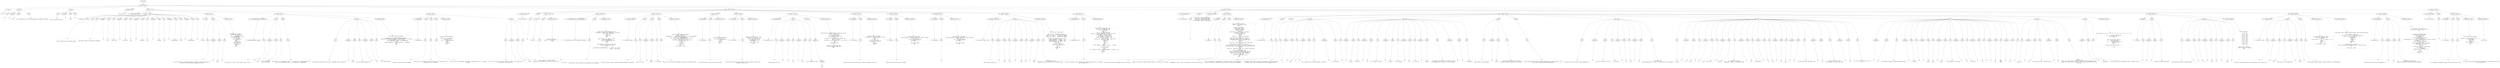 digraph lpegNode {

node [fontname=Helvetica]
edge [style=dashed]

doc_0 [label="doc - 611"]


doc_0 -> { section_1}
{rank=same; section_1}

section_1 [label="section: 1-566"]


// END RANK doc_0

section_1 -> { header_2 prose_3 prose_4 codeblock_5 section_6 section_7 section_8 section_9}
{rank=same; header_2 prose_3 prose_4 codeblock_5 section_6 section_7 section_8 section_9}

header_2 [label="1 : Core"]

prose_3 [label="prose"]

prose_4 [label="prose"]

codeblock_5 [label="code block 8-10"]

section_6 [label="section: 13-67"]

section_7 [label="section: 95-300"]

section_8 [label="section: 338-528"]

section_9 [label="section: 567-569"]


// END RANK section_1

header_2 -> leaf_10
leaf_10  [color=Gray,shape=rectangle,fontname=Inconsolata,label="* Core"]
// END RANK header_2

prose_3 -> { raw_11 prespace_12 literal_13 raw_14}
{rank=same; raw_11 prespace_12 literal_13 raw_14}

raw_11 [label="raw"]

prespace_12 [label="prespace"]

literal_13 [label="literal"]

raw_14 [label="raw"]


// END RANK prose_3

raw_11 -> leaf_15
leaf_15  [color=Gray,shape=rectangle,fontname=Inconsolata,label="
"]
// END RANK raw_11

prespace_12 -> leaf_16
leaf_16  [color=Gray,shape=rectangle,fontname=Inconsolata,label=""]
// END RANK prespace_12

literal_13 -> leaf_17
leaf_17  [color=Gray,shape=rectangle,fontname=Inconsolata,label="core"]
// END RANK literal_13

raw_14 -> leaf_18
leaf_18  [color=Gray,shape=rectangle,fontname=Inconsolata,label=" is for tampering with the global namespace and standard libraries.
"]
// END RANK raw_14

prose_4 -> { raw_19 prespace_20 literal_21 raw_22}
{rank=same; raw_19 prespace_20 literal_21 raw_22}

raw_19 [label="raw"]

prespace_20 [label="prespace"]

literal_21 [label="literal"]

raw_22 [label="raw"]


// END RANK prose_4

raw_19 -> leaf_23
leaf_23  [color=Gray,shape=rectangle,fontname=Inconsolata,label="
It will eventually land in"]
// END RANK raw_19

prespace_20 -> leaf_24
leaf_24  [color=Gray,shape=rectangle,fontname=Inconsolata,label=" "]
// END RANK prespace_20

literal_21 -> leaf_25
leaf_25  [color=Gray,shape=rectangle,fontname=Inconsolata,label="pylon"]
// END RANK literal_21

raw_22 -> leaf_26
leaf_26  [color=Gray,shape=rectangle,fontname=Inconsolata,label=".
"]
// END RANK raw_22

codeblock_5 -> leaf_27
leaf_27  [color=Gray,shape=rectangle,fontname=Inconsolata,label="local core = {}"]
// END RANK codeblock_5

section_6 -> { header_28 prose_29 prose_30 section_31 section_32 section_33}
{rank=same; header_28 prose_29 prose_30 section_31 section_32 section_33}

header_28 [label="2 : Meta Object Protocol"]

prose_29 [label="prose"]

prose_30 [label="prose"]

section_31 [label="section: 20-43"]

section_32 [label="section: 44-67"]

section_33 [label="section: 68-94"]


// END RANK section_6

header_28 -> leaf_34
leaf_34  [color=Gray,shape=rectangle,fontname=Inconsolata,label="** Meta Object Protocol"]
// END RANK header_28

prose_29 -> { raw_35}
{rank=same; raw_35}

raw_35 [label="raw"]


// END RANK prose_29

raw_35 -> leaf_36
leaf_36  [color=Gray,shape=rectangle,fontname=Inconsolata,label="

This is where we start to design Cluster.
"]
// END RANK raw_35

prose_30 -> { raw_37 prespace_38 literal_39 raw_40 prespace_41 literal_42 raw_43 prespace_44 literal_45 raw_46 prespace_47 literal_48 raw_49 prespace_50 literal_51 raw_52 prespace_53 literal_54 raw_55}
{rank=same; raw_37 prespace_38 literal_39 raw_40 prespace_41 literal_42 raw_43 prespace_44 literal_45 raw_46 prespace_47 literal_48 raw_49 prespace_50 literal_51 raw_52 prespace_53 literal_54 raw_55}

raw_37 [label="raw"]

prespace_38 [label="prespace"]

literal_39 [label="literal"]

raw_40 [label="raw"]

prespace_41 [label="prespace"]

literal_42 [label="literal"]

raw_43 [label="raw"]

prespace_44 [label="prespace"]

literal_45 [label="literal"]

raw_46 [label="raw"]

prespace_47 [label="prespace"]

literal_48 [label="literal"]

raw_49 [label="raw"]

prespace_50 [label="prespace"]

literal_51 [label="literal"]

raw_52 [label="raw"]

prespace_53 [label="prespace"]

literal_54 [label="literal"]

raw_55 [label="raw"]


// END RANK prose_30

raw_37 -> leaf_56
leaf_56  [color=Gray,shape=rectangle,fontname=Inconsolata,label="
We shorten a few of the common Lua keywords:"]
// END RANK raw_37

prespace_38 -> leaf_57
leaf_57  [color=Gray,shape=rectangle,fontname=Inconsolata,label=" "]
// END RANK prespace_38

literal_39 -> leaf_58
leaf_58  [color=Gray,shape=rectangle,fontname=Inconsolata,label="coro"]
// END RANK literal_39

raw_40 -> leaf_59
leaf_59  [color=Gray,shape=rectangle,fontname=Inconsolata,label=" rather than"]
// END RANK raw_40

prespace_41 -> leaf_60
leaf_60  [color=Gray,shape=rectangle,fontname=Inconsolata,label=" "]
// END RANK prespace_41

literal_42 -> leaf_61
leaf_61  [color=Gray,shape=rectangle,fontname=Inconsolata,label="coroutine"]
// END RANK literal_42

raw_43 -> leaf_62
leaf_62  [color=Gray,shape=rectangle,fontname=Inconsolata,label=",
and"]
// END RANK raw_43

prespace_44 -> leaf_63
leaf_63  [color=Gray,shape=rectangle,fontname=Inconsolata,label=" "]
// END RANK prespace_44

literal_45 -> leaf_64
leaf_64  [color=Gray,shape=rectangle,fontname=Inconsolata,label="getmeta"]
// END RANK literal_45

raw_46 -> leaf_65
leaf_65  [color=Gray,shape=rectangle,fontname=Inconsolata,label=" and"]
// END RANK raw_46

prespace_47 -> leaf_66
leaf_66  [color=Gray,shape=rectangle,fontname=Inconsolata,label=" "]
// END RANK prespace_47

literal_48 -> leaf_67
leaf_67  [color=Gray,shape=rectangle,fontname=Inconsolata,label="setmeta"]
// END RANK literal_48

raw_49 -> leaf_68
leaf_68  [color=Gray,shape=rectangle,fontname=Inconsolata,label=" over"]
// END RANK raw_49

prespace_50 -> leaf_69
leaf_69  [color=Gray,shape=rectangle,fontname=Inconsolata,label=" "]
// END RANK prespace_50

literal_51 -> leaf_70
leaf_70  [color=Gray,shape=rectangle,fontname=Inconsolata,label="getmetatable"]
// END RANK literal_51

raw_52 -> leaf_71
leaf_71  [color=Gray,shape=rectangle,fontname=Inconsolata,label=" and"]
// END RANK raw_52

prespace_53 -> leaf_72
leaf_72  [color=Gray,shape=rectangle,fontname=Inconsolata,label=" "]
// END RANK prespace_53

literal_54 -> leaf_73
leaf_73  [color=Gray,shape=rectangle,fontname=Inconsolata,label="setmetatable"]
// END RANK literal_54

raw_55 -> leaf_74
leaf_74  [color=Gray,shape=rectangle,fontname=Inconsolata,label=".
"]
// END RANK raw_55

section_31 -> { header_75 prose_76 codeblock_77}
{rank=same; header_75 prose_76 codeblock_77}

header_75 [label="3 : meta"]

prose_76 [label="prose"]

codeblock_77 [label="code block 25-41"]


// END RANK section_31

header_75 -> leaf_78
leaf_78  [color=Gray,shape=rectangle,fontname=Inconsolata,label="*** meta"]
// END RANK header_75

prose_76 -> { raw_79 prespace_80 literal_81 raw_82}
{rank=same; raw_79 prespace_80 literal_81 raw_82}

raw_79 [label="raw"]

prespace_80 [label="prespace"]

literal_81 [label="literal"]

raw_82 [label="raw"]


// END RANK prose_76

raw_79 -> leaf_83
leaf_83  [color=Gray,shape=rectangle,fontname=Inconsolata,label="

In my code there is a repeated pattern of use that is basic enough that I'm
entering it into the global namespace as simple"]
// END RANK raw_79

prespace_80 -> leaf_84
leaf_84  [color=Gray,shape=rectangle,fontname=Inconsolata,label=" "]
// END RANK prespace_80

literal_81 -> leaf_85
leaf_85  [color=Gray,shape=rectangle,fontname=Inconsolata,label="meta"]
// END RANK literal_81

raw_82 -> leaf_86
leaf_86  [color=Gray,shape=rectangle,fontname=Inconsolata,label=".
"]
// END RANK raw_82

codeblock_77 -> leaf_87
leaf_87  [color=Gray,shape=rectangle,fontname=Inconsolata,label="function core.meta(MT)
   if MT and MT.__index then
      -- inherit
      return setmetatable({}, MT)
   elseif MT then
      -- decorate
      MT.__index = MT
      return MT
   else
      -- new metatable
      local _M = {}
      _M.__index = _M
      return _M
   end
end"]
// END RANK codeblock_77

section_32 -> { header_88 prose_89 prose_90 prose_91 codeblock_92}
{rank=same; header_88 prose_89 prose_90 prose_91 codeblock_92}

header_88 [label="3 : hasmetamethod(tab, mmethod)"]

prose_89 [label="prose"]

prose_90 [label="prose"]

prose_91 [label="prose"]

codeblock_92 [label="code block 55-66"]


// END RANK section_32

header_88 -> leaf_93
leaf_93  [color=Gray,shape=rectangle,fontname=Inconsolata,label="*** hasmetamethod(tab, mmethod)"]
// END RANK header_88

prose_89 -> { raw_94 prespace_95 literal_96 raw_97}
{rank=same; raw_94 prespace_95 literal_96 raw_97}

raw_94 [label="raw"]

prespace_95 [label="prespace"]

literal_96 [label="literal"]

raw_97 [label="raw"]


// END RANK prose_89

raw_94 -> leaf_98
leaf_98  [color=Gray,shape=rectangle,fontname=Inconsolata,label="

The function of this is clear: given a table, return"]
// END RANK raw_94

prespace_95 -> leaf_99
leaf_99  [color=Gray,shape=rectangle,fontname=Inconsolata,label=" "]
// END RANK prespace_95

literal_96 -> leaf_100
leaf_100  [color=Gray,shape=rectangle,fontname=Inconsolata,label="true"]
// END RANK literal_96

raw_97 -> leaf_101
leaf_101  [color=Gray,shape=rectangle,fontname=Inconsolata,label=" if it can receive
a given metamethod.
"]
// END RANK raw_97

prose_90 -> { raw_102}
{rank=same; raw_102}

raw_102 [label="raw"]


// END RANK prose_90

raw_102 -> leaf_103
leaf_103  [color=Gray,shape=rectangle,fontname=Inconsolata,label="
The question is, how magical to make it. I'm going with \"slightly magical\" for
now.  You can leave off the \"__\" in checking for a metamethod.
"]
// END RANK raw_102

prose_91 -> { raw_104 prespace_105 literal_106 raw_107 prespace_108 literal_109 raw_110}
{rank=same; raw_104 prespace_105 literal_106 raw_107 prespace_108 literal_109 raw_110}

raw_104 [label="raw"]

prespace_105 [label="prespace"]

literal_106 [label="literal"]

raw_107 [label="raw"]

prespace_108 [label="prespace"]

literal_109 [label="literal"]

raw_110 [label="raw"]


// END RANK prose_91

raw_104 -> leaf_111
leaf_111  [color=Gray,shape=rectangle,fontname=Inconsolata,label="
A successful lookup returns the result, presumable truthy, otherwise"]
// END RANK raw_104

prespace_105 -> leaf_112
leaf_112  [color=Gray,shape=rectangle,fontname=Inconsolata,label=" "]
// END RANK prespace_105

literal_106 -> leaf_113
leaf_113  [color=Gray,shape=rectangle,fontname=Inconsolata,label="false"]
// END RANK literal_106

raw_107 -> leaf_114
leaf_114  [color=Gray,shape=rectangle,fontname=Inconsolata,label="
for a non-table argument and"]
// END RANK raw_107

prespace_108 -> leaf_115
leaf_115  [color=Gray,shape=rectangle,fontname=Inconsolata,label=" "]
// END RANK prespace_108

literal_109 -> leaf_116
leaf_116  [color=Gray,shape=rectangle,fontname=Inconsolata,label="nil"]
// END RANK literal_109

raw_110 -> leaf_117
leaf_117  [color=Gray,shape=rectangle,fontname=Inconsolata,label=" for a failed lookup.
"]
// END RANK raw_110

codeblock_92 -> leaf_118
leaf_118  [color=Gray,shape=rectangle,fontname=Inconsolata,label="local sub = assert(string.sub)

function core.hasmetamethod(tab, mmethod)
   assert(type(mmethod) == \"string\", \"metamethod must be a string\")
   if sub(mmethod,1,2) == \"__\" then
      return type(tab) == \"table\" and tab[mmethod]
   else
      return type(tab) == \"table\" and tab[\"__\" ..mmethod]
   end
end"]
// END RANK codeblock_92

section_33 -> { header_119 prose_120 prose_121 prose_122 codeblock_123 prose_124}
{rank=same; header_119 prose_120 prose_121 prose_122 codeblock_123 prose_124}

header_119 [label="3 : endow(Meta)"]

prose_120 [label="prose"]

prose_121 [label="prose"]

prose_122 [label="prose"]

codeblock_123 [label="code block 78-88"]

prose_124 [label="prose"]


// END RANK section_33

header_119 -> leaf_125
leaf_125  [color=Gray,shape=rectangle,fontname=Inconsolata,label="*** endow(Meta)"]
// END RANK header_119

prose_120 -> { raw_126}
{rank=same; raw_126}

raw_126 [label="raw"]


// END RANK prose_120

raw_126 -> leaf_127
leaf_127  [color=Gray,shape=rectangle,fontname=Inconsolata,label="

Performs a thick copy of the metatable.
"]
// END RANK raw_126

prose_121 -> { raw_128}
{rank=same; raw_128}

raw_128 [label="raw"]


// END RANK prose_121

raw_128 -> leaf_129
leaf_129  [color=Gray,shape=rectangle,fontname=Inconsolata,label="
Because this will include __index and the like, this folds an level of
indirection out of inheritance.
"]
// END RANK raw_128

prose_122 -> { raw_130}
{rank=same; raw_130}

raw_130 [label="raw"]


// END RANK prose_122

raw_130 -> leaf_131
leaf_131  [color=Gray,shape=rectangle,fontname=Inconsolata,label="
I plan to use this with Nodes when I make a single base class for a complex
Grammar.
"]
// END RANK raw_130

codeblock_123 -> leaf_132
leaf_132  [color=Gray,shape=rectangle,fontname=Inconsolata,label="local pairs = assert(pairs)

function core.endow(Meta)
   local MC = {}
   for k, v in pairs(Meta) do
      MC[k] = v
   end
   return MC
end"]
// END RANK codeblock_123

prose_124 -> { raw_133 prespace_134 literal_135 raw_136}
{rank=same; raw_133 prespace_134 literal_135 raw_136}

raw_133 [label="raw"]

prespace_134 [label="prespace"]

literal_135 [label="literal"]

raw_136 [label="raw"]


// END RANK prose_124

raw_133 -> leaf_137
leaf_137  [color=Gray,shape=rectangle,fontname=Inconsolata,label="
That's just a shallow clone, the subtlety is that if the __index was a
self-table, it now points to"]
// END RANK raw_133

prespace_134 -> leaf_138
leaf_138  [color=Gray,shape=rectangle,fontname=Inconsolata,label=" "]
// END RANK prespace_134

literal_135 -> leaf_139
leaf_139  [color=Gray,shape=rectangle,fontname=Inconsolata,label="Meta"]
// END RANK literal_135

raw_136 -> leaf_140
leaf_140  [color=Gray,shape=rectangle,fontname=Inconsolata,label=", while if Meta was created through
endowment or inheritance it's now out of the picture.

"]
// END RANK raw_136

section_7 -> { header_141 prose_142 section_143 section_144 section_145 section_146 section_147 section_148 section_149 section_150 section_151 section_152 section_153}
{rank=same; header_141 prose_142 section_143 section_144 section_145 section_146 section_147 section_148 section_149 section_150 section_151 section_152 section_153}

header_141 [label="2 : Table extensions"]

prose_142 [label="prose"]

section_143 [label="section: 97-107"]

section_144 [label="section: 108-136"]

section_145 [label="section: 137-162"]

section_146 [label="section: 163-177"]

section_147 [label="section: 178-194"]

section_148 [label="section: 195-223"]

section_149 [label="section: 224-241"]

section_150 [label="section: 242-258"]

section_151 [label="section: 259-273"]

section_152 [label="section: 274-300"]

section_153 [label="section: 301-337"]


// END RANK section_7

header_141 -> leaf_154
leaf_154  [color=Gray,shape=rectangle,fontname=Inconsolata,label="** Table extensions"]
// END RANK header_141

prose_142 -> { raw_155}
{rank=same; raw_155}

raw_155 [label="raw"]


// END RANK prose_142

raw_155 -> leaf_156
leaf_156  [color=Gray,shape=rectangle,fontname=Inconsolata,label="
"]
// END RANK raw_155

section_143 -> { header_157 prose_158 codeblock_159}
{rank=same; header_157 prose_158 codeblock_159}

header_157 [label="3 : pack(...)"]

prose_158 [label="prose"]

codeblock_159 [label="code block 101-105"]


// END RANK section_143

header_157 -> leaf_160
leaf_160  [color=Gray,shape=rectangle,fontname=Inconsolata,label="*** pack(...)"]
// END RANK header_157

prose_158 -> { raw_161}
{rank=same; raw_161}

raw_161 [label="raw"]


// END RANK prose_158

raw_161 -> leaf_162
leaf_162  [color=Gray,shape=rectangle,fontname=Inconsolata,label="

A 5.2 shim.
"]
// END RANK raw_161

codeblock_159 -> leaf_163
leaf_163  [color=Gray,shape=rectangle,fontname=Inconsolata,label="function core.pack(...)
   return { n = select('#', ...), ... }
end"]
// END RANK codeblock_159

section_144 -> { header_164 prose_165 codeblock_166}
{rank=same; header_164 prose_165 codeblock_166}

header_164 [label="3 : hasfield(field, tab) & hasfield.field(tab)"]

prose_165 [label="prose"]

codeblock_166 [label="code block 113-134"]


// END RANK section_144

header_164 -> leaf_167
leaf_167  [color=Gray,shape=rectangle,fontname=Inconsolata,label="*** hasfield(field, tab) & hasfield.field(tab)"]
// END RANK header_164

prose_165 -> { raw_168}
{rank=same; raw_168}

raw_168 [label="raw"]


// END RANK prose_165

raw_168 -> leaf_169
leaf_169  [color=Gray,shape=rectangle,fontname=Inconsolata,label="


A nicety which can be used both for predication and assignment.
"]
// END RANK raw_168

codeblock_166 -> leaf_170
leaf_170  [color=Gray,shape=rectangle,fontname=Inconsolata,label="local function _hasfield(field, tab)
   if type(tab) == \"table\" and tab[field] ~= nil then
      return true, tab[field]
   else
      return false
   end
end

local function _hf__index(_, field)
   return function(tab)
      return _hasfield(field, tab)
   end
end

local function _hf__call(_, field, tab)
   return _hasfield(field, tab)
end

core.hasfield = setmetatable({}, { __index = _hf__index,
                                   __call  = _hf__call })"]
// END RANK codeblock_166

section_145 -> { header_171 prose_172 prose_173 prose_174 codeblock_175}
{rank=same; header_171 prose_172 prose_173 prose_174 codeblock_175}

header_171 [label="3 : clone(tab, depth)"]

prose_172 [label="prose"]

prose_173 [label="prose"]

prose_174 [label="prose"]

codeblock_175 [label="code block 145-160"]


// END RANK section_145

header_171 -> leaf_176
leaf_176  [color=Gray,shape=rectangle,fontname=Inconsolata,label="*** clone(tab, depth)"]
// END RANK header_171

prose_172 -> { raw_177}
{rank=same; raw_177}

raw_177 [label="raw"]


// END RANK prose_172

raw_177 -> leaf_178
leaf_178  [color=Gray,shape=rectangle,fontname=Inconsolata,label="

Performs a shallow clone of table, attaching metatable if available.
"]
// END RANK raw_177

prose_173 -> { raw_179 prespace_180 literal_181 raw_182}
{rank=same; raw_179 prespace_180 literal_181 raw_182}

raw_179 [label="raw"]

prespace_180 [label="prespace"]

literal_181 [label="literal"]

raw_182 [label="raw"]


// END RANK prose_173

raw_179 -> leaf_183
leaf_183  [color=Gray,shape=rectangle,fontname=Inconsolata,label="
Will recurse to"]
// END RANK raw_179

prespace_180 -> leaf_184
leaf_184  [color=Gray,shape=rectangle,fontname=Inconsolata,label=" "]
// END RANK prespace_180

literal_181 -> leaf_185
leaf_185  [color=Gray,shape=rectangle,fontname=Inconsolata,label="depth"]
// END RANK literal_181

raw_182 -> leaf_186
leaf_186  [color=Gray,shape=rectangle,fontname=Inconsolata,label=" if provided.
"]
// END RANK raw_182

prose_174 -> { raw_187}
{rank=same; raw_187}

raw_187 [label="raw"]


// END RANK prose_174

raw_187 -> leaf_188
leaf_188  [color=Gray,shape=rectangle,fontname=Inconsolata,label="
This will unroll circular references, which may not be what you want.
"]
// END RANK raw_187

codeblock_175 -> leaf_189
leaf_189  [color=Gray,shape=rectangle,fontname=Inconsolata,label="local function _clone(tab, depth)
   depth = depth or 1
   assert(depth > 0, \"depth must be positive \" .. tostring(depth))
   local _M = getmetatable(tab)
   local clone = _M and setmetatable({}, _M) or {}
   for k,v in pairs(tab) do
      if depth > 1 and type(v) == \"table\" then
        v = _clone(v, depth - 1)
      end
      clone[k] = v
   end
   return clone
end
core.clone = _clone"]
// END RANK codeblock_175

section_146 -> { header_190 prose_191 codeblock_192}
{rank=same; header_190 prose_191 codeblock_192}

header_190 [label="3 : arrayof(tab)"]

prose_191 [label="prose"]

codeblock_192 [label="code block 167-175"]


// END RANK section_146

header_190 -> leaf_193
leaf_193  [color=Gray,shape=rectangle,fontname=Inconsolata,label="*** arrayof(tab)"]
// END RANK header_190

prose_191 -> { raw_194}
{rank=same; raw_194}

raw_194 [label="raw"]


// END RANK prose_191

raw_194 -> leaf_195
leaf_195  [color=Gray,shape=rectangle,fontname=Inconsolata,label="

Clones and returns the array portion of a table.
"]
// END RANK raw_194

codeblock_192 -> leaf_196
leaf_196  [color=Gray,shape=rectangle,fontname=Inconsolata,label="function core.arrayof(tab)
   local arr = {}
   for i,v in ipairs(tab) do
      arr[i] = v
   end
   return arr
end"]
// END RANK codeblock_192

section_147 -> { header_197 prose_198 codeblock_199}
{rank=same; header_197 prose_198 codeblock_199}

header_197 [label="3 : collect(iter, ...)"]

prose_198 [label="prose"]

codeblock_199 [label="code block 183-192"]


// END RANK section_147

header_197 -> leaf_200
leaf_200  [color=Gray,shape=rectangle,fontname=Inconsolata,label="*** collect(iter, ...)"]
// END RANK header_197

prose_198 -> { raw_201}
{rank=same; raw_201}

raw_201 [label="raw"]


// END RANK prose_198

raw_201 -> leaf_202
leaf_202  [color=Gray,shape=rectangle,fontname=Inconsolata,label="

  Collects and returns up to two tables of values, given an iterator and
arguments to pass to it.
"]
// END RANK raw_201

codeblock_199 -> leaf_203
leaf_203  [color=Gray,shape=rectangle,fontname=Inconsolata,label="function core.collect(iter, tab)
   local k_tab, v_tab = {}, {}
   for k, v in iter(tab) do
      k_tab[#k_tab + 1] = k
      v_tab[#v_tab + 1] = v
   end
   return k_tab, v_tab
end"]
// END RANK codeblock_199

section_148 -> { header_204 prose_205 structure_206 codeblock_207}
{rank=same; header_204 prose_205 structure_206 codeblock_207}

header_204 [label="3 : select(tab, key)"]

prose_205 [label="prose"]

structure_206 [label="structure"]

codeblock_207 [label="code block 203-221"]


// END RANK section_148

header_204 -> leaf_208
leaf_208  [color=Gray,shape=rectangle,fontname=Inconsolata,label="*** select(tab, key)"]
// END RANK header_204

prose_205 -> { raw_209 prespace_210 literal_211 raw_212 prespace_213 literal_214 raw_215}
{rank=same; raw_209 prespace_210 literal_211 raw_212 prespace_213 literal_214 raw_215}

raw_209 [label="raw"]

prespace_210 [label="prespace"]

literal_211 [label="literal"]

raw_212 [label="raw"]

prespace_213 [label="prespace"]

literal_214 [label="literal"]

raw_215 [label="raw"]


// END RANK prose_205

raw_209 -> leaf_216
leaf_216  [color=Gray,shape=rectangle,fontname=Inconsolata,label="

Recursively return all"]
// END RANK raw_209

prespace_210 -> leaf_217
leaf_217  [color=Gray,shape=rectangle,fontname=Inconsolata,label=" "]
// END RANK prespace_210

literal_211 -> leaf_218
leaf_218  [color=Gray,shape=rectangle,fontname=Inconsolata,label="v"]
// END RANK literal_211

raw_212 -> leaf_219
leaf_219  [color=Gray,shape=rectangle,fontname=Inconsolata,label=" for"]
// END RANK raw_212

prespace_213 -> leaf_220
leaf_220  [color=Gray,shape=rectangle,fontname=Inconsolata,label=" "]
// END RANK prespace_213

literal_214 -> leaf_221
leaf_221  [color=Gray,shape=rectangle,fontname=Inconsolata,label="key"]
// END RANK literal_214

raw_215 -> leaf_222
leaf_222  [color=Gray,shape=rectangle,fontname=Inconsolata,label=" in all subtables of tab.
"]
// END RANK raw_215

structure_206 -> { hashline_223}
{rank=same; hashline_223}

hashline_223 [label="hashline"]


// END RANK structure_206

hashline_223 -> { hashtag_224}
{rank=same; hashtag_224}

hashtag_224 [label="hashtag"]


// END RANK hashline_223

hashtag_224 -> leaf_225
leaf_225  [color=Gray,shape=rectangle,fontname=Inconsolata,label="NB"]
// END RANK hashtag_224

codeblock_207 -> leaf_226
leaf_226  [color=Gray,shape=rectangle,fontname=Inconsolata,label="local function _select(collection, tab, key, cycle)
   cycle = cycle or {}
   for k,v in pairs(tab) do
      if key == k then
         collection[#collection + 1] = v
      end
      if type(v) == \"table\" and not cycle[v] then
         cycle[v] = true
         collection = _select(collection, v, key, cycle)
      end
   end
   return collection
end

function core.select(tab, key)
   return _select({}, tab, key)
end"]
// END RANK codeblock_207

section_149 -> { header_227 prose_228 codeblock_229}
{rank=same; header_227 prose_228 codeblock_229}

header_227 [label="3 : reverse(tab)"]

prose_228 [label="prose"]

codeblock_229 [label="code block 228-239"]


// END RANK section_149

header_227 -> leaf_230
leaf_230  [color=Gray,shape=rectangle,fontname=Inconsolata,label="*** reverse(tab)"]
// END RANK header_227

prose_228 -> { raw_231}
{rank=same; raw_231}

raw_231 [label="raw"]


// END RANK prose_228

raw_231 -> leaf_232
leaf_232  [color=Gray,shape=rectangle,fontname=Inconsolata,label="

Reverses (only) the array portion of a table, returning a new table.
"]
// END RANK raw_231

codeblock_229 -> leaf_233
leaf_233  [color=Gray,shape=rectangle,fontname=Inconsolata,label="function core.reverse(tab)
   if type(tab) ~= \"table\" or #tab == 0 then
      return {}
   end
   local bat = {}
   for i,v in ipairs(tab) do
      bat[#tab - i + 1] = v
   end
   return bat
end"]
// END RANK codeblock_229

section_150 -> { header_234 prose_235 codeblock_236}
{rank=same; header_234 prose_235 codeblock_236}

header_234 [label="3 : keys(tab)"]

prose_235 [label="prose"]

codeblock_236 [label="code block 246-256"]


// END RANK section_150

header_234 -> leaf_237
leaf_237  [color=Gray,shape=rectangle,fontname=Inconsolata,label="*** keys(tab)"]
// END RANK header_234

prose_235 -> { raw_238}
{rank=same; raw_238}

raw_238 [label="raw"]


// END RANK prose_235

raw_238 -> leaf_239
leaf_239  [color=Gray,shape=rectangle,fontname=Inconsolata,label="

Returns an array of the keys of a table.
"]
// END RANK raw_238

codeblock_236 -> leaf_240
leaf_240  [color=Gray,shape=rectangle,fontname=Inconsolata,label="function core.keys(tab)
   assert(type(tab) == \"table\", \"keys must receive a table\")
   local keys = {}
   for k, _ in pairs(tab) do
      keys[#keys + 1] = k
   end

   return keys, #keys
end"]
// END RANK codeblock_236

section_151 -> { header_241 prose_242 codeblock_243}
{rank=same; header_241 prose_242 codeblock_243}

header_241 [label="3 : values(tab)"]

prose_242 [label="prose"]

codeblock_243 [label="code block 261-271"]


// END RANK section_151

header_241 -> leaf_244
leaf_244  [color=Gray,shape=rectangle,fontname=Inconsolata,label="*** values(tab)"]
// END RANK header_241

prose_242 -> { raw_245}
{rank=same; raw_245}

raw_245 [label="raw"]


// END RANK prose_242

raw_245 -> leaf_246
leaf_246  [color=Gray,shape=rectangle,fontname=Inconsolata,label="
"]
// END RANK raw_245

codeblock_243 -> leaf_247
leaf_247  [color=Gray,shape=rectangle,fontname=Inconsolata,label="function core.values(tab)
   assert(type(tab) == \"table\", \"vals must receive a table\")
   local vals = {}
   for _, v in pairs(tab) do
      vals[#vals + 1] = v
   end

   return vals, #vals
end"]
// END RANK codeblock_243

section_152 -> { header_248 prose_249 codeblock_250}
{rank=same; header_248 prose_249 codeblock_250}

header_248 [label="3 : splice(tab, index, into)"]

prose_249 [label="prose"]

codeblock_250 [label="code block 279-299"]


// END RANK section_152

header_248 -> leaf_251
leaf_251  [color=Gray,shape=rectangle,fontname=Inconsolata,label="*** splice(tab, index, into)"]
// END RANK header_248

prose_249 -> { raw_252 prespace_253 literal_254 raw_255 prespace_256 literal_257 raw_258 prespace_259 literal_260 raw_261}
{rank=same; raw_252 prespace_253 literal_254 raw_255 prespace_256 literal_257 raw_258 prespace_259 literal_260 raw_261}

raw_252 [label="raw"]

prespace_253 [label="prespace"]

literal_254 [label="literal"]

raw_255 [label="raw"]

prespace_256 [label="prespace"]

literal_257 [label="literal"]

raw_258 [label="raw"]

prespace_259 [label="prespace"]

literal_260 [label="literal"]

raw_261 [label="raw"]


// END RANK prose_249

raw_252 -> leaf_262
leaf_262  [color=Gray,shape=rectangle,fontname=Inconsolata,label="

Puts the full contents of"]
// END RANK raw_252

prespace_253 -> leaf_263
leaf_263  [color=Gray,shape=rectangle,fontname=Inconsolata,label=" "]
// END RANK prespace_253

literal_254 -> leaf_264
leaf_264  [color=Gray,shape=rectangle,fontname=Inconsolata,label="into"]
// END RANK literal_254

raw_255 -> leaf_265
leaf_265  [color=Gray,shape=rectangle,fontname=Inconsolata,label=" into"]
// END RANK raw_255

prespace_256 -> leaf_266
leaf_266  [color=Gray,shape=rectangle,fontname=Inconsolata,label=" "]
// END RANK prespace_256

literal_257 -> leaf_267
leaf_267  [color=Gray,shape=rectangle,fontname=Inconsolata,label="tab"]
// END RANK literal_257

raw_258 -> leaf_268
leaf_268  [color=Gray,shape=rectangle,fontname=Inconsolata,label=" at"]
// END RANK raw_258

prespace_259 -> leaf_269
leaf_269  [color=Gray,shape=rectangle,fontname=Inconsolata,label=" "]
// END RANK prespace_259

literal_260 -> leaf_270
leaf_270  [color=Gray,shape=rectangle,fontname=Inconsolata,label="index"]
// END RANK literal_260

raw_261 -> leaf_271
leaf_271  [color=Gray,shape=rectangle,fontname=Inconsolata,label=".  The argument order is
compatible with existing functions and method syntax.
"]
// END RANK raw_261

codeblock_250 -> leaf_272
leaf_272  [color=Gray,shape=rectangle,fontname=Inconsolata,label="local insert = table.insert

local sp_er = \"table<core>.splice: \"
local _e_1 = sp_er .. \"$1 must be a table\"
local _e_2 = sp_er .. \"$2 must be a number\"
local _e_3 = sp_er .. \"$3 must be a table\"

function core.splice(tab, idx, into)
   assert(type(tab) == \"table\", _e_1)
   assert(type(idx) == \"number\", _e_2)
   assert(type(into) == \"table\", _e_3)
    idx = idx - 1
    local i = 1
    for j = 1, #into do
        insert(tab,i+idx,into[j])
        i = i + 1
    end
    return tab
end"]
// END RANK codeblock_250

section_153 -> { header_273 prose_274 codeblock_275}
{rank=same; header_273 prose_274 codeblock_275}

header_273 [label="3 : safeget(tab, key)"]

prose_274 [label="prose"]

codeblock_275 [label="code block 306-335"]


// END RANK section_153

header_273 -> leaf_276
leaf_276  [color=Gray,shape=rectangle,fontname=Inconsolata,label="*** safeget(tab, key)"]
// END RANK header_273

prose_274 -> { raw_277}
{rank=same; raw_277}

raw_277 [label="raw"]


// END RANK prose_274

raw_277 -> leaf_278
leaf_278  [color=Gray,shape=rectangle,fontname=Inconsolata,label="

This will retrieve a value, given a key, without causing errors if the table
has been made strict.
"]
// END RANK raw_277

codeblock_275 -> leaf_279
leaf_279  [color=Gray,shape=rectangle,fontname=Inconsolata,label="function core.safeget(tab, key)
   local val = rawget(tab, key)
   if val ~= nil then
      return val
   end
   local _M = getmetatable(tab)
   while _M ~= nil and rawget(_M, \"__index\") ~= nil do
      local index_t = type(_M.__index)
      if index_t == \"table\" then
         val = rawget(_M.__index, key)
      elseif index_t == \"function\" then
         local success
         success, val = pcall(_M.__index, table, key)
         if success then
            return val
         else
            val = nil
         end
      else
         error(\"somehow, __index is of type \" .. index_t)
      end
      if val ~= nil then
         return val
      end
      _M = index_t == \"table\" and getmetatable(_M.__index) or nil
   end
   return nil
end"]
// END RANK codeblock_275

section_8 -> { header_280 prose_281 codeblock_282 section_283 section_284 section_285 section_286 section_287}
{rank=same; header_280 prose_281 codeblock_282 section_283 section_284 section_285 section_286 section_287}

header_280 [label="2 : String extensions"]

prose_281 [label="prose"]

codeblock_282 [label="code block 340-345"]

section_283 [label="section: 347-396"]

section_284 [label="section: 397-457"]

section_285 [label="section: 458-487"]

section_286 [label="section: 488-528"]

section_287 [label="section: 529-566"]


// END RANK section_8

header_280 -> leaf_288
leaf_288  [color=Gray,shape=rectangle,fontname=Inconsolata,label="** String extensions"]
// END RANK header_280

prose_281 -> { raw_289}
{rank=same; raw_289}

raw_289 [label="raw"]


// END RANK prose_281

raw_289 -> leaf_290
leaf_290  [color=Gray,shape=rectangle,fontname=Inconsolata,label="
"]
// END RANK raw_289

codeblock_282 -> leaf_291
leaf_291  [color=Gray,shape=rectangle,fontname=Inconsolata,label="local byte = assert(string.byte)
local find = assert(string.find)
local sub = assert(string.sub)
local format = assert(string.format)"]
// END RANK codeblock_282

section_283 -> { header_292 prose_293 prose_294 codeblock_295}
{rank=same; header_292 prose_293 prose_294 codeblock_295}

header_292 [label="3 : utf8(char)"]

prose_293 [label="prose"]

prose_294 [label="prose"]

codeblock_295 [label="code block 355-394"]


// END RANK section_283

header_292 -> leaf_296
leaf_296  [color=Gray,shape=rectangle,fontname=Inconsolata,label="*** utf8(char)"]
// END RANK header_292

prose_293 -> { raw_297}
{rank=same; raw_297}

raw_297 [label="raw"]


// END RANK prose_293

raw_297 -> leaf_298
leaf_298  [color=Gray,shape=rectangle,fontname=Inconsolata,label="

This takes a string and validates the first character.
"]
// END RANK raw_297

prose_294 -> { raw_299}
{rank=same; raw_299}

raw_299 [label="raw"]


// END RANK prose_294

raw_299 -> leaf_300
leaf_300  [color=Gray,shape=rectangle,fontname=Inconsolata,label="
Return is either the (valid) length in bytes, or nil and an error string.
"]
// END RANK raw_299

codeblock_295 -> leaf_301
leaf_301  [color=Gray,shape=rectangle,fontname=Inconsolata,label="local function continue(c)
   return c >= 128 and c <= 191
end

function core.utf8(c)
   local byte = byte
   local head = byte(c)
   if head < 128 then
      return 1
   elseif head >= 194 and head <= 223 then
      local two = byte(c, 2)
      if continue(two) then
         return 2
      else
         return nil, \"utf8: bad second byte\"
      end
   elseif head >= 224 and head <= 239 then
      local two, three = byte(c, 2), byte(c, 3)
      if continue(two) and continue(three) then
         return 3
      else
         return nil, \"utf8: bad second and/or third byte\"
      end
   elseif head >= 240 and head <= 244 then
      local two, three, four = byte(c, 2), byte(c, 3), byte(c, 4)
      if continue(two) and continue(three) and continue(four) then
         return 4
      else
         return nil, \"utf8: bad second, third, and/or fourth byte\"
      end
   elseif continue(head) then
      return nil, \"utf8: continuation byte at head\"
   elseif head == 192 or head == 193 then
      return nil, \"utf8: 192 or 193 forbidden\"
   else -- head > 245
      return nil, \"utf8: byte > 245\"
   end
end"]
// END RANK codeblock_295

section_284 -> { header_302 prose_303 prose_304 prose_305 prose_306 prose_307 prose_308 prose_309 prose_310 prose_311 prose_312 prose_313 codeblock_314}
{rank=same; header_302 prose_303 prose_304 prose_305 prose_306 prose_307 prose_308 prose_309 prose_310 prose_311 prose_312 prose_313 codeblock_314}

header_302 [label="3 : typeformat(str, ...)"]

prose_303 [label="prose"]

prose_304 [label="prose"]

prose_305 [label="prose"]

prose_306 [label="prose"]

prose_307 [label="prose"]

prose_308 [label="prose"]

prose_309 [label="prose"]

prose_310 [label="prose"]

prose_311 [label="prose"]

prose_312 [label="prose"]

prose_313 [label="prose"]

codeblock_314 [label="code block 439-456"]


// END RANK section_284

header_302 -> leaf_315
leaf_315  [color=Gray,shape=rectangle,fontname=Inconsolata,label="*** typeformat(str, ...)"]
// END RANK header_302

prose_303 -> { raw_316}
{rank=same; raw_316}

raw_316 [label="raw"]


// END RANK prose_303

raw_316 -> leaf_317
leaf_317  [color=Gray,shape=rectangle,fontname=Inconsolata,label="

Background: I want to start using format in errors and assertions.
"]
// END RANK raw_316

prose_304 -> { raw_318}
{rank=same; raw_318}

raw_318 [label="raw"]


// END RANK prose_304

raw_318 -> leaf_319
leaf_319  [color=Gray,shape=rectangle,fontname=Inconsolata,label="
It's not as bad to use concatenation in-place for errors, since evaluating
them is a final step.  Assertions run much faster if passed only arguments.
"]
// END RANK raw_318

prose_305 -> { raw_320 prespace_321 literal_322 raw_323 prespace_324 literal_325 raw_326 prespace_327 literal_328 raw_329}
{rank=same; raw_320 prespace_321 literal_322 raw_323 prespace_324 literal_325 raw_326 prespace_327 literal_328 raw_329}

raw_320 [label="raw"]

prespace_321 [label="prespace"]

literal_322 [label="literal"]

raw_323 [label="raw"]

prespace_324 [label="prespace"]

literal_325 [label="literal"]

raw_326 [label="raw"]

prespace_327 [label="prespace"]

literal_328 [label="literal"]

raw_329 [label="raw"]


// END RANK prose_305

raw_320 -> leaf_330
leaf_330  [color=Gray,shape=rectangle,fontname=Inconsolata,label="
Lua peforms a small number of implicit conversions, mostly at the string
boundary. This is an actual feature since the language has both"]
// END RANK raw_320

prespace_321 -> leaf_331
leaf_331  [color=Gray,shape=rectangle,fontname=Inconsolata,label=" "]
// END RANK prespace_321

literal_322 -> leaf_332
leaf_332  [color=Gray,shape=rectangle,fontname=Inconsolata,label=".."]
// END RANK literal_322

raw_323 -> leaf_333
leaf_333  [color=Gray,shape=rectangle,fontname=Inconsolata,label=" and"]
// END RANK raw_323

prespace_324 -> leaf_334
leaf_334  [color=Gray,shape=rectangle,fontname=Inconsolata,label=" "]
// END RANK prespace_324

literal_325 -> leaf_335
leaf_335  [color=Gray,shape=rectangle,fontname=Inconsolata,label="+"]
// END RANK literal_325

raw_326 -> leaf_336
leaf_336  [color=Gray,shape=rectangle,fontname=Inconsolata,label=",
but it leaves a bit to be desired when it comes to"]
// END RANK raw_326

prespace_327 -> leaf_337
leaf_337  [color=Gray,shape=rectangle,fontname=Inconsolata,label=" "]
// END RANK prespace_327

literal_328 -> leaf_338
leaf_338  [color=Gray,shape=rectangle,fontname=Inconsolata,label="string.format"]
// END RANK literal_328

raw_329 -> leaf_339
leaf_339  [color=Gray,shape=rectangle,fontname=Inconsolata,label=".
"]
// END RANK raw_329

prose_306 -> { prespace_340 literal_341 raw_342 prespace_343 literal_344 raw_345 prespace_346 literal_347 raw_348 prespace_349 literal_350 raw_351 prespace_352 literal_353 raw_354 prespace_355 literal_356 raw_357}
{rank=same; prespace_340 literal_341 raw_342 prespace_343 literal_344 raw_345 prespace_346 literal_347 raw_348 prespace_349 literal_350 raw_351 prespace_352 literal_353 raw_354 prespace_355 literal_356 raw_357}

prespace_340 [label="prespace"]

literal_341 [label="literal"]

raw_342 [label="raw"]

prespace_343 [label="prespace"]

literal_344 [label="literal"]

raw_345 [label="raw"]

prespace_346 [label="prespace"]

literal_347 [label="literal"]

raw_348 [label="raw"]

prespace_349 [label="prespace"]

literal_350 [label="literal"]

raw_351 [label="raw"]

prespace_352 [label="prespace"]

literal_353 [label="literal"]

raw_354 [label="raw"]

prespace_355 [label="prespace"]

literal_356 [label="literal"]

raw_357 [label="raw"]


// END RANK prose_306

prespace_340 -> leaf_358
leaf_358  [color=Gray,shape=rectangle,fontname=Inconsolata,label=""]
// END RANK prespace_340

literal_341 -> leaf_359
leaf_359  [color=Gray,shape=rectangle,fontname=Inconsolata,label="format"]
// END RANK literal_341

raw_342 -> leaf_360
leaf_360  [color=Gray,shape=rectangle,fontname=Inconsolata,label=" treats any"]
// END RANK raw_342

prespace_343 -> leaf_361
leaf_361  [color=Gray,shape=rectangle,fontname=Inconsolata,label=" "]
// END RANK prespace_343

literal_344 -> leaf_362
leaf_362  [color=Gray,shape=rectangle,fontname=Inconsolata,label="%s"]
// END RANK literal_344

raw_345 -> leaf_363
leaf_363  [color=Gray,shape=rectangle,fontname=Inconsolata,label=" as a request to convert"]
// END RANK raw_345

prespace_346 -> leaf_364
leaf_364  [color=Gray,shape=rectangle,fontname=Inconsolata,label=" "]
// END RANK prespace_346

literal_347 -> leaf_365
leaf_365  [color=Gray,shape=rectangle,fontname=Inconsolata,label="tostring"]
// END RANK literal_347

raw_348 -> leaf_366
leaf_366  [color=Gray,shape=rectangle,fontname=Inconsolata,label=", also treating"]
// END RANK raw_348

prespace_349 -> leaf_367
leaf_367  [color=Gray,shape=rectangle,fontname=Inconsolata,label=""]
// END RANK prespace_349

literal_350 -> leaf_368
leaf_368  [color=Gray,shape=rectangle,fontname=Inconsolata,label="%d"]
// END RANK literal_350

raw_351 -> leaf_369
leaf_369  [color=Gray,shape=rectangle,fontname=Inconsolata,label=" as a call to"]
// END RANK raw_351

prespace_352 -> leaf_370
leaf_370  [color=Gray,shape=rectangle,fontname=Inconsolata,label=" "]
// END RANK prespace_352

literal_353 -> leaf_371
leaf_371  [color=Gray,shape=rectangle,fontname=Inconsolata,label="tonumber"]
// END RANK literal_353

raw_354 -> leaf_372
leaf_372  [color=Gray,shape=rectangle,fontname=Inconsolata,label=".  The latter I will allow, I'm struggling to find
a circumstance where casting \"1\" to \"1\" through"]
// END RANK raw_354

prespace_355 -> leaf_373
leaf_373  [color=Gray,shape=rectangle,fontname=Inconsolata,label=" "]
// END RANK prespace_355

literal_356 -> leaf_374
leaf_374  [color=Gray,shape=rectangle,fontname=Inconsolata,label="1"]
// END RANK literal_356

raw_357 -> leaf_375
leaf_375  [color=Gray,shape=rectangle,fontname=Inconsolata,label=" is dangerous.
"]
// END RANK raw_357

prose_307 -> { raw_376 prespace_377 literal_378 raw_379}
{rank=same; raw_376 prespace_377 literal_378 raw_379}

raw_376 [label="raw"]

prespace_377 [label="prespace"]

literal_378 [label="literal"]

raw_379 [label="raw"]


// END RANK prose_307

raw_376 -> leaf_380
leaf_380  [color=Gray,shape=rectangle,fontname=Inconsolata,label="
What I want is a type-checked"]
// END RANK raw_376

prespace_377 -> leaf_381
leaf_381  [color=Gray,shape=rectangle,fontname=Inconsolata,label=" "]
// END RANK prespace_377

literal_378 -> leaf_382
leaf_382  [color=Gray,shape=rectangle,fontname=Inconsolata,label="format"]
// END RANK literal_378

raw_379 -> leaf_383
leaf_383  [color=Gray,shape=rectangle,fontname=Inconsolata,label=", which I can extend to use a few more
flexible strategies, depending on the context.
"]
// END RANK raw_379

prose_308 -> { raw_384}
{rank=same; raw_384}

raw_384 [label="raw"]


// END RANK prose_308

raw_384 -> leaf_385
leaf_385  [color=Gray,shape=rectangle,fontname=Inconsolata,label="
Less concerned about hostility and more about explicit coding practices. Also
don't want to undermine hardening elsewhere.
"]
// END RANK raw_384

prose_309 -> { raw_386 prespace_387 literal_388 raw_389 prespace_390 literal_391 raw_392 prespace_393 literal_394 raw_395}
{rank=same; raw_386 prespace_387 literal_388 raw_389 prespace_390 literal_391 raw_392 prespace_393 literal_394 raw_395}

raw_386 [label="raw"]

prespace_387 [label="prespace"]

literal_388 [label="literal"]

raw_389 [label="raw"]

prespace_390 [label="prespace"]

literal_391 [label="literal"]

raw_392 [label="raw"]

prespace_393 [label="prespace"]

literal_394 [label="literal"]

raw_395 [label="raw"]


// END RANK prose_309

raw_386 -> leaf_396
leaf_396  [color=Gray,shape=rectangle,fontname=Inconsolata,label="
From the wiki, the full set of numeric parameters is"]
// END RANK raw_386

prespace_387 -> leaf_397
leaf_397  [color=Gray,shape=rectangle,fontname=Inconsolata,label=""]
// END RANK prespace_387

literal_388 -> leaf_398
leaf_398  [color=Gray,shape=rectangle,fontname=Inconsolata,label="{A,a,c,d,E,e,f,G,g,i,o,u,X,x}"]
// END RANK literal_388

raw_389 -> leaf_399
leaf_399  [color=Gray,shape=rectangle,fontname=Inconsolata,label=".  That leaves"]
// END RANK raw_389

prespace_390 -> leaf_400
leaf_400  [color=Gray,shape=rectangle,fontname=Inconsolata,label=" "]
// END RANK prespace_390

literal_391 -> leaf_401
leaf_401  [color=Gray,shape=rectangle,fontname=Inconsolata,label="%q"]
// END RANK literal_391

raw_392 -> leaf_402
leaf_402  [color=Gray,shape=rectangle,fontname=Inconsolata,label=" and"]
// END RANK raw_392

prespace_393 -> leaf_403
leaf_403  [color=Gray,shape=rectangle,fontname=Inconsolata,label=" "]
// END RANK prespace_393

literal_394 -> leaf_404
leaf_404  [color=Gray,shape=rectangle,fontname=Inconsolata,label="%s"]
// END RANK literal_394

raw_395 -> leaf_405
leaf_405  [color=Gray,shape=rectangle,fontname=Inconsolata,label=", the former does
string escaping but of course it is the Lua/C style of escaping.
"]
// END RANK raw_395

prose_310 -> { raw_406 prespace_407 literal_408 raw_409 prespace_410 literal_411 raw_412 prespace_413 literal_414 raw_415 prespace_416 literal_417 raw_418 prespace_419 literal_420 raw_421 prespace_422 literal_423 raw_424 prespace_425 literal_426 raw_427 prespace_428 literal_429 raw_430 prespace_431 literal_432 raw_433}
{rank=same; raw_406 prespace_407 literal_408 raw_409 prespace_410 literal_411 raw_412 prespace_413 literal_414 raw_415 prespace_416 literal_417 raw_418 prespace_419 literal_420 raw_421 prespace_422 literal_423 raw_424 prespace_425 literal_426 raw_427 prespace_428 literal_429 raw_430 prespace_431 literal_432 raw_433}

raw_406 [label="raw"]

prespace_407 [label="prespace"]

literal_408 [label="literal"]

raw_409 [label="raw"]

prespace_410 [label="prespace"]

literal_411 [label="literal"]

raw_412 [label="raw"]

prespace_413 [label="prespace"]

literal_414 [label="literal"]

raw_415 [label="raw"]

prespace_416 [label="prespace"]

literal_417 [label="literal"]

raw_418 [label="raw"]

prespace_419 [label="prespace"]

literal_420 [label="literal"]

raw_421 [label="raw"]

prespace_422 [label="prespace"]

literal_423 [label="literal"]

raw_424 [label="raw"]

prespace_425 [label="prespace"]

literal_426 [label="literal"]

raw_427 [label="raw"]

prespace_428 [label="prespace"]

literal_429 [label="literal"]

raw_430 [label="raw"]

prespace_431 [label="prespace"]

literal_432 [label="literal"]

raw_433 [label="raw"]


// END RANK prose_310

raw_406 -> leaf_434
leaf_434  [color=Gray,shape=rectangle,fontname=Inconsolata,label="
We add"]
// END RANK raw_406

prespace_407 -> leaf_435
leaf_435  [color=Gray,shape=rectangle,fontname=Inconsolata,label=" "]
// END RANK prespace_407

literal_408 -> leaf_436
leaf_436  [color=Gray,shape=rectangle,fontname=Inconsolata,label="%t"]
// END RANK literal_408

raw_409 -> leaf_437
leaf_437  [color=Gray,shape=rectangle,fontname=Inconsolata,label=" and"]
// END RANK raw_409

prespace_410 -> leaf_438
leaf_438  [color=Gray,shape=rectangle,fontname=Inconsolata,label=" "]
// END RANK prespace_410

literal_411 -> leaf_439
leaf_439  [color=Gray,shape=rectangle,fontname=Inconsolata,label="%L"]
// END RANK literal_411

raw_412 -> leaf_440
leaf_440  [color=Gray,shape=rectangle,fontname=Inconsolata,label=" (for λ), which call"]
// END RANK raw_412

prespace_413 -> leaf_441
leaf_441  [color=Gray,shape=rectangle,fontname=Inconsolata,label=" "]
// END RANK prespace_413

literal_414 -> leaf_442
leaf_442  [color=Gray,shape=rectangle,fontname=Inconsolata,label="tostring"]
// END RANK literal_414

raw_415 -> leaf_443
leaf_443  [color=Gray,shape=rectangle,fontname=Inconsolata,label=" on a table or a function
respectively.  While we're being thorough,"]
// END RANK raw_415

prespace_416 -> leaf_444
leaf_444  [color=Gray,shape=rectangle,fontname=Inconsolata,label=" "]
// END RANK prespace_416

literal_417 -> leaf_445
leaf_445  [color=Gray,shape=rectangle,fontname=Inconsolata,label="%b"]
// END RANK literal_417

raw_418 -> leaf_446
leaf_446  [color=Gray,shape=rectangle,fontname=Inconsolata,label=" for boolean,"]
// END RANK raw_418

prespace_419 -> leaf_447
leaf_447  [color=Gray,shape=rectangle,fontname=Inconsolata,label=" "]
// END RANK prespace_419

literal_420 -> leaf_448
leaf_448  [color=Gray,shape=rectangle,fontname=Inconsolata,label="%n"]
// END RANK literal_420

raw_421 -> leaf_449
leaf_449  [color=Gray,shape=rectangle,fontname=Inconsolata,label=" for"]
// END RANK raw_421

prespace_422 -> leaf_450
leaf_450  [color=Gray,shape=rectangle,fontname=Inconsolata,label=" "]
// END RANK prespace_422

literal_423 -> leaf_451
leaf_451  [color=Gray,shape=rectangle,fontname=Inconsolata,label="nil"]
// END RANK literal_423

raw_424 -> leaf_452
leaf_452  [color=Gray,shape=rectangle,fontname=Inconsolata,label=",
and"]
// END RANK raw_424

prespace_425 -> leaf_453
leaf_453  [color=Gray,shape=rectangle,fontname=Inconsolata,label=" "]
// END RANK prespace_425

literal_426 -> leaf_454
leaf_454  [color=Gray,shape=rectangle,fontname=Inconsolata,label="%*"]
// END RANK literal_426

raw_427 -> leaf_455
leaf_455  [color=Gray,shape=rectangle,fontname=Inconsolata,label=" for the union type.  Why bother with"]
// END RANK raw_427

prespace_428 -> leaf_456
leaf_456  [color=Gray,shape=rectangle,fontname=Inconsolata,label=" "]
// END RANK prespace_428

literal_429 -> leaf_457
leaf_457  [color=Gray,shape=rectangle,fontname=Inconsolata,label="nil"]
// END RANK literal_429

raw_430 -> leaf_458
leaf_458  [color=Gray,shape=rectangle,fontname=Inconsolata,label=", which we can just write?
Type-checking, of course.  We treat"]
// END RANK raw_430

prespace_431 -> leaf_459
leaf_459  [color=Gray,shape=rectangle,fontname=Inconsolata,label=" "]
// END RANK prespace_431

literal_432 -> leaf_460
leaf_460  [color=Gray,shape=rectangle,fontname=Inconsolata,label="nil"]
// END RANK literal_432

raw_433 -> leaf_461
leaf_461  [color=Gray,shape=rectangle,fontname=Inconsolata,label=" as a full type, because in Lua, it
is.
"]
// END RANK raw_433

prose_311 -> { prespace_462 literal_463 raw_464 prespace_465 literal_466 raw_467 prespace_468 literal_469 raw_470 prespace_471 literal_472 raw_473 prespace_474 literal_475 raw_476 prespace_477 literal_478 raw_479 prespace_480 literal_481 raw_482 prespace_483 literal_484 raw_485}
{rank=same; prespace_462 literal_463 raw_464 prespace_465 literal_466 raw_467 prespace_468 literal_469 raw_470 prespace_471 literal_472 raw_473 prespace_474 literal_475 raw_476 prespace_477 literal_478 raw_479 prespace_480 literal_481 raw_482 prespace_483 literal_484 raw_485}

prespace_462 [label="prespace"]

literal_463 [label="literal"]

raw_464 [label="raw"]

prespace_465 [label="prespace"]

literal_466 [label="literal"]

raw_467 [label="raw"]

prespace_468 [label="prespace"]

literal_469 [label="literal"]

raw_470 [label="raw"]

prespace_471 [label="prespace"]

literal_472 [label="literal"]

raw_473 [label="raw"]

prespace_474 [label="prespace"]

literal_475 [label="literal"]

raw_476 [label="raw"]

prespace_477 [label="prespace"]

literal_478 [label="literal"]

raw_479 [label="raw"]

prespace_480 [label="prespace"]

literal_481 [label="literal"]

raw_482 [label="raw"]

prespace_483 [label="prespace"]

literal_484 [label="literal"]

raw_485 [label="raw"]


// END RANK prose_311

prespace_462 -> leaf_486
leaf_486  [color=Gray,shape=rectangle,fontname=Inconsolata,label=""]
// END RANK prespace_462

literal_463 -> leaf_487
leaf_487  [color=Gray,shape=rectangle,fontname=Inconsolata,label="%t"]
// END RANK literal_463

raw_464 -> leaf_488
leaf_488  [color=Gray,shape=rectangle,fontname=Inconsolata,label=" will actually accept all remaining compound types:"]
// END RANK raw_464

prespace_465 -> leaf_489
leaf_489  [color=Gray,shape=rectangle,fontname=Inconsolata,label=" "]
// END RANK prespace_465

literal_466 -> leaf_490
leaf_490  [color=Gray,shape=rectangle,fontname=Inconsolata,label="userdata"]
// END RANK literal_466

raw_467 -> leaf_491
leaf_491  [color=Gray,shape=rectangle,fontname=Inconsolata,label=","]
// END RANK raw_467

prespace_468 -> leaf_492
leaf_492  [color=Gray,shape=rectangle,fontname=Inconsolata,label=" "]
// END RANK prespace_468

literal_469 -> leaf_493
leaf_493  [color=Gray,shape=rectangle,fontname=Inconsolata,label="thread"]
// END RANK literal_469

raw_470 -> leaf_494
leaf_494  [color=Gray,shape=rectangle,fontname=Inconsolata,label=",
and"]
// END RANK raw_470

prespace_471 -> leaf_495
leaf_495  [color=Gray,shape=rectangle,fontname=Inconsolata,label=" "]
// END RANK prespace_471

literal_472 -> leaf_496
leaf_496  [color=Gray,shape=rectangle,fontname=Inconsolata,label="cdata"]
// END RANK literal_472

raw_473 -> leaf_497
leaf_497  [color=Gray,shape=rectangle,fontname=Inconsolata,label=".  For only tables, we can have"]
// END RANK raw_473

prespace_474 -> leaf_498
leaf_498  [color=Gray,shape=rectangle,fontname=Inconsolata,label=" "]
// END RANK prespace_474

literal_475 -> leaf_499
leaf_499  [color=Gray,shape=rectangle,fontname=Inconsolata,label="%T"]
// END RANK literal_475

raw_476 -> leaf_500
leaf_500  [color=Gray,shape=rectangle,fontname=Inconsolata,label=", and also"]
// END RANK raw_476

prespace_477 -> leaf_501
leaf_501  [color=Gray,shape=rectangle,fontname=Inconsolata,label=" "]
// END RANK prespace_477

literal_478 -> leaf_502
leaf_502  [color=Gray,shape=rectangle,fontname=Inconsolata,label="%U"]
// END RANK literal_478

raw_479 -> leaf_503
leaf_503  [color=Gray,shape=rectangle,fontname=Inconsolata,label=","]
// END RANK raw_479

prespace_480 -> leaf_504
leaf_504  [color=Gray,shape=rectangle,fontname=Inconsolata,label=" "]
// END RANK prespace_480

literal_481 -> leaf_505
leaf_505  [color=Gray,shape=rectangle,fontname=Inconsolata,label="%R"]
// END RANK literal_481

raw_482 -> leaf_506
leaf_506  [color=Gray,shape=rectangle,fontname=Inconsolata,label=" (coRo),
and"]
// END RANK raw_482

prespace_483 -> leaf_507
leaf_507  [color=Gray,shape=rectangle,fontname=Inconsolata,label=" "]
// END RANK prespace_483

literal_484 -> leaf_508
leaf_508  [color=Gray,shape=rectangle,fontname=Inconsolata,label="%C"]
// END RANK literal_484

raw_485 -> leaf_509
leaf_509  [color=Gray,shape=rectangle,fontname=Inconsolata,label=".
"]
// END RANK raw_485

prose_312 -> { raw_510 prespace_511 literal_512 raw_513 prespace_514 literal_515 raw_516}
{rank=same; raw_510 prespace_511 literal_512 raw_513 prespace_514 literal_515 raw_516}

raw_510 [label="raw"]

prespace_511 [label="prespace"]

literal_512 [label="literal"]

raw_513 [label="raw"]

prespace_514 [label="prespace"]

literal_515 [label="literal"]

raw_516 [label="raw"]


// END RANK prose_312

raw_510 -> leaf_517
leaf_517  [color=Gray,shape=rectangle,fontname=Inconsolata,label="
Note our"]
// END RANK raw_510

prespace_511 -> leaf_518
leaf_518  [color=Gray,shape=rectangle,fontname=Inconsolata,label=" "]
// END RANK prespace_511

literal_512 -> leaf_519
leaf_519  [color=Gray,shape=rectangle,fontname=Inconsolata,label="%L"]
// END RANK literal_512

raw_513 -> leaf_520
leaf_520  [color=Gray,shape=rectangle,fontname=Inconsolata,label=" is not the C version.  Tempted to have"]
// END RANK raw_513

prespace_514 -> leaf_521
leaf_521  [color=Gray,shape=rectangle,fontname=Inconsolata,label=" "]
// END RANK prespace_514

literal_515 -> leaf_522
leaf_522  [color=Gray,shape=rectangle,fontname=Inconsolata,label="%λ"]
// END RANK literal_515

raw_516 -> leaf_523
leaf_523  [color=Gray,shape=rectangle,fontname=Inconsolata,label=" directly, but
that's a bit weird and it breaks the idea that format sequences are two
bytes long.  While I don't intend to write code that would break in this
case, eh.
"]
// END RANK raw_516

prose_313 -> { prespace_524 literal_525 raw_526}
{rank=same; prespace_524 literal_525 raw_526}

prespace_524 [label="prespace"]

literal_525 [label="literal"]

raw_526 [label="raw"]


// END RANK prose_313

prespace_524 -> leaf_527
leaf_527  [color=Gray,shape=rectangle,fontname=Inconsolata,label=""]
// END RANK prespace_524

literal_525 -> leaf_528
leaf_528  [color=Gray,shape=rectangle,fontname=Inconsolata,label="typeformat"]
// END RANK literal_525

raw_526 -> leaf_529
leaf_529  [color=Gray,shape=rectangle,fontname=Inconsolata,label=" returns the correctly formatted string, or throws an error.
"]
// END RANK raw_526

codeblock_314 -> leaf_530
leaf_530  [color=Gray,shape=rectangle,fontname=Inconsolata,label="local fmt_set = {\"*\", \"C\", \"L\", \"R\", \"T\", \"U\", \"b\", \"n\", \"q\", \"s\", \"t\" }

for i, v in ipairs(fmt_set) do
   fmt_set[i] = \"%%\" .. v
end

--[[
local function next_fmt(str)
   local head, tail
   for _, v in ipairs(fmt_set) do
      head, tail = 2
end]]

function core.format_safe(str, ...)

end"]
// END RANK codeblock_314

section_285 -> { header_531 prose_532 prose_533 codeblock_534}
{rank=same; header_531 prose_532 prose_533 codeblock_534}

header_531 [label="3 : litpat(s)"]

prose_532 [label="prose"]

prose_533 [label="prose"]

codeblock_534 [label="code block 464-485"]


// END RANK section_285

header_531 -> leaf_535
leaf_535  [color=Gray,shape=rectangle,fontname=Inconsolata,label="*** litpat(s)"]
// END RANK header_531

prose_532 -> { raw_536 prespace_537 literal_538 raw_539}
{rank=same; raw_536 prespace_537 literal_538 raw_539}

raw_536 [label="raw"]

prespace_537 [label="prespace"]

literal_538 [label="literal"]

raw_539 [label="raw"]


// END RANK prose_532

raw_536 -> leaf_540
leaf_540  [color=Gray,shape=rectangle,fontname=Inconsolata,label=""]
// END RANK raw_536

prespace_537 -> leaf_541
leaf_541  [color=Gray,shape=rectangle,fontname=Inconsolata,label=""]
// END RANK prespace_537

literal_538 -> leaf_542
leaf_542  [color=Gray,shape=rectangle,fontname=Inconsolata,label="%"]
// END RANK literal_538

raw_539 -> leaf_543
leaf_543  [color=Gray,shape=rectangle,fontname=Inconsolata,label=" escapes all pattern characters.
"]
// END RANK raw_539

prose_533 -> { raw_544 prespace_545 literal_546 raw_547 prespace_548 literal_549 raw_550 prespace_551 literal_552 raw_553}
{rank=same; raw_544 prespace_545 literal_546 raw_547 prespace_548 literal_549 raw_550 prespace_551 literal_552 raw_553}

raw_544 [label="raw"]

prespace_545 [label="prespace"]

literal_546 [label="literal"]

raw_547 [label="raw"]

prespace_548 [label="prespace"]

literal_549 [label="literal"]

raw_550 [label="raw"]

prespace_551 [label="prespace"]

literal_552 [label="literal"]

raw_553 [label="raw"]


// END RANK prose_533

raw_544 -> leaf_554
leaf_554  [color=Gray,shape=rectangle,fontname=Inconsolata,label="
The resulting string will literally match"]
// END RANK raw_544

prespace_545 -> leaf_555
leaf_555  [color=Gray,shape=rectangle,fontname=Inconsolata,label=" "]
// END RANK prespace_545

literal_546 -> leaf_556
leaf_556  [color=Gray,shape=rectangle,fontname=Inconsolata,label="s"]
// END RANK literal_546

raw_547 -> leaf_557
leaf_557  [color=Gray,shape=rectangle,fontname=Inconsolata,label=" in"]
// END RANK raw_547

prespace_548 -> leaf_558
leaf_558  [color=Gray,shape=rectangle,fontname=Inconsolata,label=" "]
// END RANK prespace_548

literal_549 -> leaf_559
leaf_559  [color=Gray,shape=rectangle,fontname=Inconsolata,label="sub"]
// END RANK literal_549

raw_550 -> leaf_560
leaf_560  [color=Gray,shape=rectangle,fontname=Inconsolata,label=" or"]
// END RANK raw_550

prespace_551 -> leaf_561
leaf_561  [color=Gray,shape=rectangle,fontname=Inconsolata,label=" "]
// END RANK prespace_551

literal_552 -> leaf_562
leaf_562  [color=Gray,shape=rectangle,fontname=Inconsolata,label="gsub"]
// END RANK literal_552

raw_553 -> leaf_563
leaf_563  [color=Gray,shape=rectangle,fontname=Inconsolata,label=".
"]
// END RANK raw_553

codeblock_534 -> leaf_564
leaf_564  [color=Gray,shape=rectangle,fontname=Inconsolata,label="local matches =
  {
    [\"^\"] = \"%^\";
    [\"$\"] = \"%$\";
    [\"(\"] = \"%(\";
    [\")\"] = \"%)\";
    [\"%\"] = \"%%\";
    [\".\"] = \"%.\";
    [\"[\"] = \"%[\";
    [\"]\"] = \"%]\";
    [\"*\"] = \"%*\";
    [\"+\"] = \"%+\";
    [\"-\"] = \"%-\";
    [\"?\"] = \"%?\";
    [\"\\0\"] = \"%z\";
  }

function core.litpat(s)
    return (s:gsub(\".\", matches))
end"]
// END RANK codeblock_534

section_286 -> { header_565 prose_566 prose_567 codeblock_568 codeblock_569}
{rank=same; header_565 prose_566 prose_567 codeblock_568 codeblock_569}

header_565 [label="3 : cleave(str, patt)"]

prose_566 [label="prose"]

prose_567 [label="prose"]

codeblock_568 [label="code block 495-505"]

codeblock_569 [label="code block 507-526"]


// END RANK section_286

header_565 -> leaf_570
leaf_570  [color=Gray,shape=rectangle,fontname=Inconsolata,label="*** cleave(str, patt)"]
// END RANK header_565

prose_566 -> { raw_571 prespace_572 literal_573 raw_574 prespace_575 literal_576 raw_577}
{rank=same; raw_571 prespace_572 literal_573 raw_574 prespace_575 literal_576 raw_577}

raw_571 [label="raw"]

prespace_572 [label="prespace"]

literal_573 [label="literal"]

raw_574 [label="raw"]

prespace_575 [label="prespace"]

literal_576 [label="literal"]

raw_577 [label="raw"]


// END RANK prose_566

raw_571 -> leaf_578
leaf_578  [color=Gray,shape=rectangle,fontname=Inconsolata,label="

Performs the common operation of returning one run of bytes up to"]
// END RANK raw_571

prespace_572 -> leaf_579
leaf_579  [color=Gray,shape=rectangle,fontname=Inconsolata,label=" "]
// END RANK prespace_572

literal_573 -> leaf_580
leaf_580  [color=Gray,shape=rectangle,fontname=Inconsolata,label="patt"]
// END RANK literal_573

raw_574 -> leaf_581
leaf_581  [color=Gray,shape=rectangle,fontname=Inconsolata,label="
then the rest of the bytes after"]
// END RANK raw_574

prespace_575 -> leaf_582
leaf_582  [color=Gray,shape=rectangle,fontname=Inconsolata,label=" "]
// END RANK prespace_575

literal_576 -> leaf_583
leaf_583  [color=Gray,shape=rectangle,fontname=Inconsolata,label="patt"]
// END RANK literal_576

raw_577 -> leaf_584
leaf_584  [color=Gray,shape=rectangle,fontname=Inconsolata,label=".
"]
// END RANK raw_577

prose_567 -> { raw_585}
{rank=same; raw_585}

raw_585 [label="raw"]


// END RANK prose_567

raw_585 -> leaf_586
leaf_586  [color=Gray,shape=rectangle,fontname=Inconsolata,label="
Can be used to build iterators, either stateful or coroutine-based.
"]
// END RANK raw_585

codeblock_568 -> leaf_587
leaf_587  [color=Gray,shape=rectangle,fontname=Inconsolata,label="local function cleave(str, pat)
   local at = find(str, pat)
   if at then
      return sub(str, 1, at - 1), sub(str, at + 1)
   else
      return nil
   end
end
core.cleave = cleave"]
// END RANK codeblock_568

codeblock_569 -> leaf_588
leaf_588  [color=Gray,shape=rectangle,fontname=Inconsolata,label="local yield, wrap = assert(coroutine.yield), assert(coroutine.wrap)

local function _lines(str)
   if str == \"\" or not str then return nil end
   local line, rem = cleave(str, \"\\n\")
   if line then
      yield(line)
   else
      yield(str)
   end
   _lines(rem)
end

local function lines(str)
  return coroutine.wrap(function() return _lines(str) end)
end

core.lines = lines"]
// END RANK codeblock_569

section_287 -> { header_589 prose_590 codeblock_591}
{rank=same; header_589 prose_590 codeblock_591}

header_589 [label="3 : codepoints(str)"]

prose_590 [label="prose"]

codeblock_591 [label="code block 534-564"]


// END RANK section_287

header_589 -> leaf_592
leaf_592  [color=Gray,shape=rectangle,fontname=Inconsolata,label="*** codepoints(str)"]
// END RANK header_589

prose_590 -> { raw_593 prespace_594 literal_595 raw_596}
{rank=same; raw_593 prespace_594 literal_595 raw_596}

raw_593 [label="raw"]

prespace_594 [label="prespace"]

literal_595 [label="literal"]

raw_596 [label="raw"]


// END RANK prose_590

raw_593 -> leaf_597
leaf_597  [color=Gray,shape=rectangle,fontname=Inconsolata,label="

Returns an array of the utf8 codepoints in"]
// END RANK raw_593

prespace_594 -> leaf_598
leaf_598  [color=Gray,shape=rectangle,fontname=Inconsolata,label=" "]
// END RANK prespace_594

literal_595 -> leaf_599
leaf_599  [color=Gray,shape=rectangle,fontname=Inconsolata,label="str"]
// END RANK literal_595

raw_596 -> leaf_600
leaf_600  [color=Gray,shape=rectangle,fontname=Inconsolata,label=", incidentally validating or
rather filtering the contents into utf8 compliance.
"]
// END RANK raw_596

codeblock_591 -> leaf_601
leaf_601  [color=Gray,shape=rectangle,fontname=Inconsolata,label="
local function split(str, at)
   return sub(str,1, at), sub(str, at + 1)
end



function core.codepoints(str)
   local utf8 = core.utf8
   local codes = {}
   -- propagate nil
   if not str then return nil end
   -- break on bad type
   assert(type(str) == \"string\", \"codepoints must be given a string\")
   while #str > 0 do
      local width, err = utf8(str)
      if width then
         local head, tail = split(str, width)
         codes[#codes + 1] = head
         str = tail
      else
         -- make sure we take a bit off anyway
         str = sub(str, -1)
         -- for debugging
         codes[codes + 1] = { err = err }
      end
   end
   return codes
end"]
// END RANK codeblock_591

section_9 -> { header_602 prose_603 section_604}
{rank=same; header_602 prose_603 section_604}

header_602 [label="2 : Errors and asserts"]

prose_603 [label="prose"]

section_604 [label="section: 570-611"]


// END RANK section_9

header_602 -> leaf_605
leaf_605  [color=Gray,shape=rectangle,fontname=Inconsolata,label="** Errors and asserts"]
// END RANK header_602

prose_603 -> { raw_606}
{rank=same; raw_606}

raw_606 [label="raw"]


// END RANK prose_603

raw_606 -> leaf_607
leaf_607  [color=Gray,shape=rectangle,fontname=Inconsolata,label="

"]
// END RANK raw_606

section_604 -> { header_608 prose_609 prose_610 codeblock_611 codeblock_612}
{rank=same; header_608 prose_609 prose_610 codeblock_611 codeblock_612}

header_608 [label="3 : Assertfmt"]

prose_609 [label="prose"]

prose_610 [label="prose"]

codeblock_611 [label="code block 577-587"]

codeblock_612 [label="code block 589-591"]


// END RANK section_604

header_608 -> leaf_613
leaf_613  [color=Gray,shape=rectangle,fontname=Inconsolata,label="*** Assertfmt"]
// END RANK header_608

prose_609 -> { raw_614}
{rank=same; raw_614}

raw_614 [label="raw"]


// END RANK prose_609

raw_614 -> leaf_615
leaf_615  [color=Gray,shape=rectangle,fontname=Inconsolata,label="

I'll probably just globally replace assert with this over time.
"]
// END RANK raw_614

prose_610 -> { raw_616}
{rank=same; raw_616}

raw_616 [label="raw"]


// END RANK prose_610

raw_616 -> leaf_617
leaf_617  [color=Gray,shape=rectangle,fontname=Inconsolata,label="
This avoids doing concatenations and conversions on messages that we never
see in normal use.
"]
// END RANK raw_616

codeblock_611 -> leaf_618
leaf_618  [color=Gray,shape=rectangle,fontname=Inconsolata,label="local format = string.format

function core.assertfmt(pred, msg, ...)
   if pred then
      return pred
   else
      error(format(msg, ...))
   end
end"]
// END RANK codeblock_611

codeblock_612 -> leaf_619
leaf_619  [color=Gray,shape=rectangle,fontname=Inconsolata,label="return core"]
// END RANK codeblock_612


}
